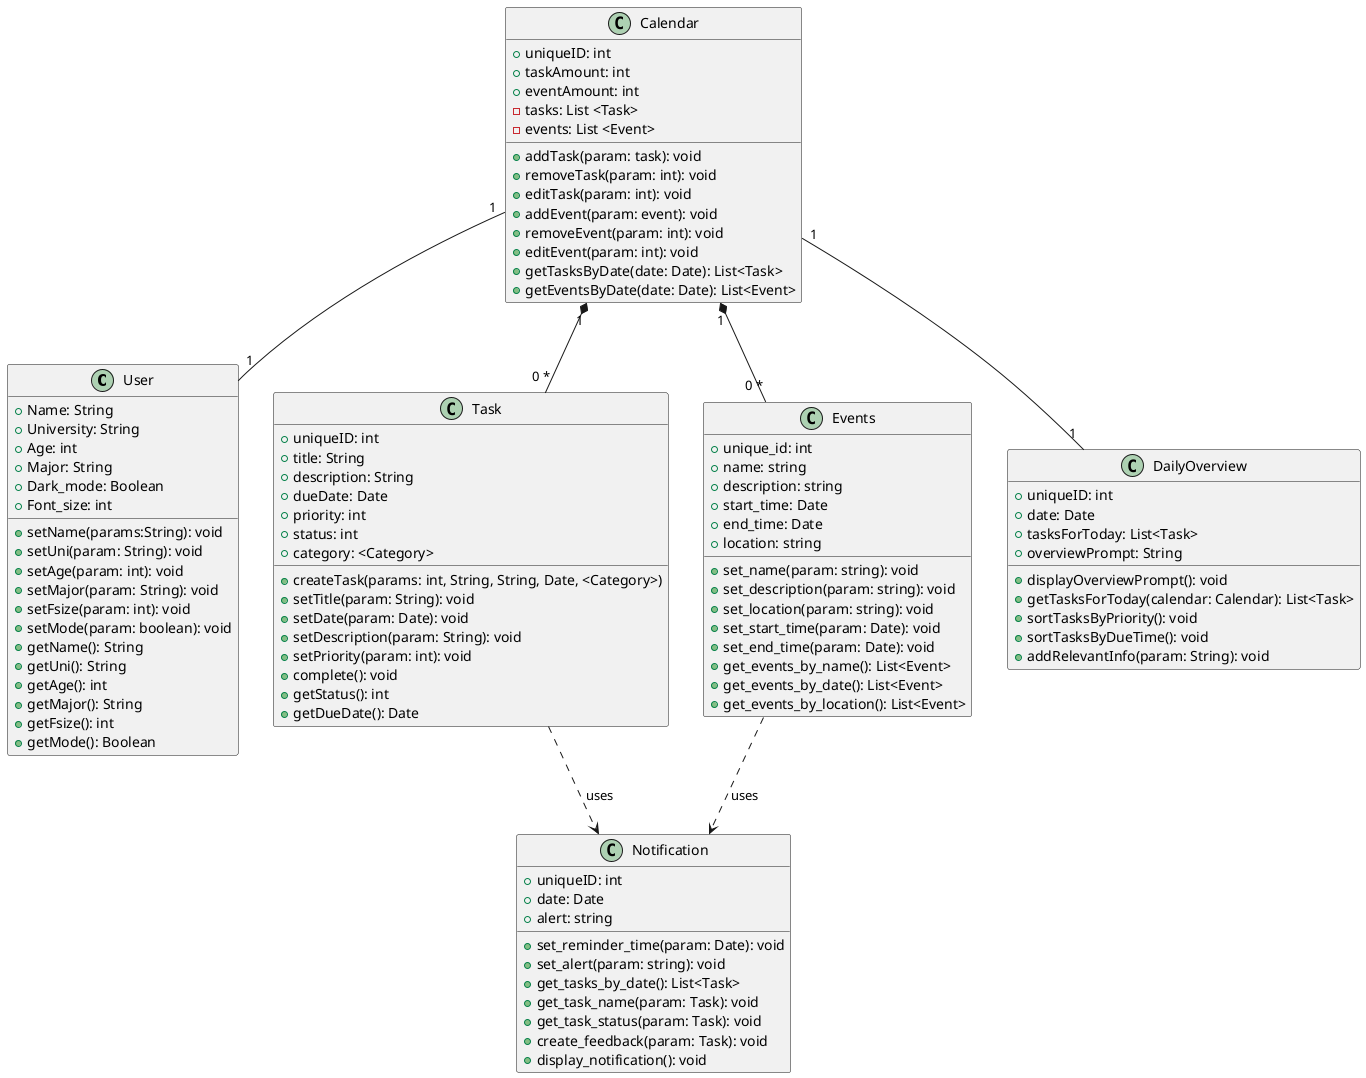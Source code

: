 @startuml

class User {
  +Name: String
  +University: String
  +Age: int
  +Major: String
  +Dark_mode: Boolean
  +Font_size: int
  +setName(params:String): void
  +setUni(param: String): void
  +setAge(param: int): void
  +setMajor(param: String): void
  +setFsize(param: int): void
  +setMode(param: boolean): void
  +getName(): String
  +getUni(): String
  +getAge(): int
  +getMajor(): String
  +getFsize(): int
  +getMode(): Boolean
 
}

class Calendar{
  +uniqueID: int  
  +taskAmount: int
  +eventAmount: int
  -tasks: List <Task>
  -events: List <Event>
  +addTask(param: task): void
  +removeTask(param: int): void
  +editTask(param: int): void
  +addEvent(param: event): void
  +removeEvent(param: int): void
  +editEvent(param: int): void
  +getTasksByDate(date: Date): List<Task>
  +getEventsByDate(date: Date): List<Event>
}

class Task {
  +uniqueID: int
  +title: String
  +description: String
  +dueDate: Date
  +priority: int
  +status: int
  +category: <Category>
  +createTask(params: int, String, String, Date, <Category>)
  +setTitle(param: String): void
  +setDate(param: Date): void
  +setDescription(param: String): void
  +setPriority(param: int): void
  +complete(): void
  +getStatus(): int
  +getDueDate(): Date
}

class Notification {
  +uniqueID: int  
  +date: Date
  +alert: string
  
  +set_reminder_time(param: Date): void
  +set_alert(param: string): void
  +get_tasks_by_date(): List<Task>
  +get_task_name(param: Task): void
  +get_task_status(param: Task): void
  +create_feedback(param: Task): void
  +display_notification(): void
}

class Events {
  +unique_id: int  
  +name: string
  +description: string
  +start_time: Date
  +end_time: Date
  +location: string
  +set_name(param: string): void
  +set_description(param: string): void
  +set_location(param: string): void
  +set_start_time(param: Date): void
  +set_end_time(param: Date): void
  +get_events_by_name(): List<Event>
  +get_events_by_date(): List<Event>
  +get_events_by_location(): List<Event>
}

class DailyOverview {
    +uniqueID: int
    +date: Date
    +tasksForToday: List<Task>
    +overviewPrompt: String

    +displayOverviewPrompt(): void
    +getTasksForToday(calendar: Calendar): List<Task>
    +sortTasksByPriority(): void
    +sortTasksByDueTime(): void
    +addRelevantInfo(param: String): void
}

Calendar "1" -- "1" User
Calendar "1" *-- "0 *" Task
Calendar "1" *-- "0 *" Events
Task ..> Notification: uses
Events ..> Notification: uses
Calendar "1" -- "1" DailyOverview


@enduml
